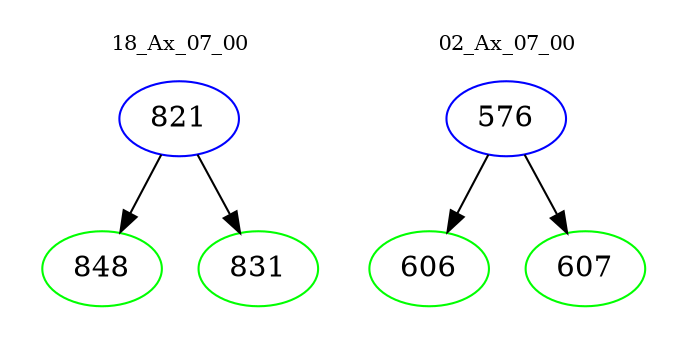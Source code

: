 digraph{
subgraph cluster_0 {
color = white
label = "18_Ax_07_00";
fontsize=10;
T0_821 [label="821", color="blue"]
T0_821 -> T0_848 [color="black"]
T0_848 [label="848", color="green"]
T0_821 -> T0_831 [color="black"]
T0_831 [label="831", color="green"]
}
subgraph cluster_1 {
color = white
label = "02_Ax_07_00";
fontsize=10;
T1_576 [label="576", color="blue"]
T1_576 -> T1_606 [color="black"]
T1_606 [label="606", color="green"]
T1_576 -> T1_607 [color="black"]
T1_607 [label="607", color="green"]
}
}
